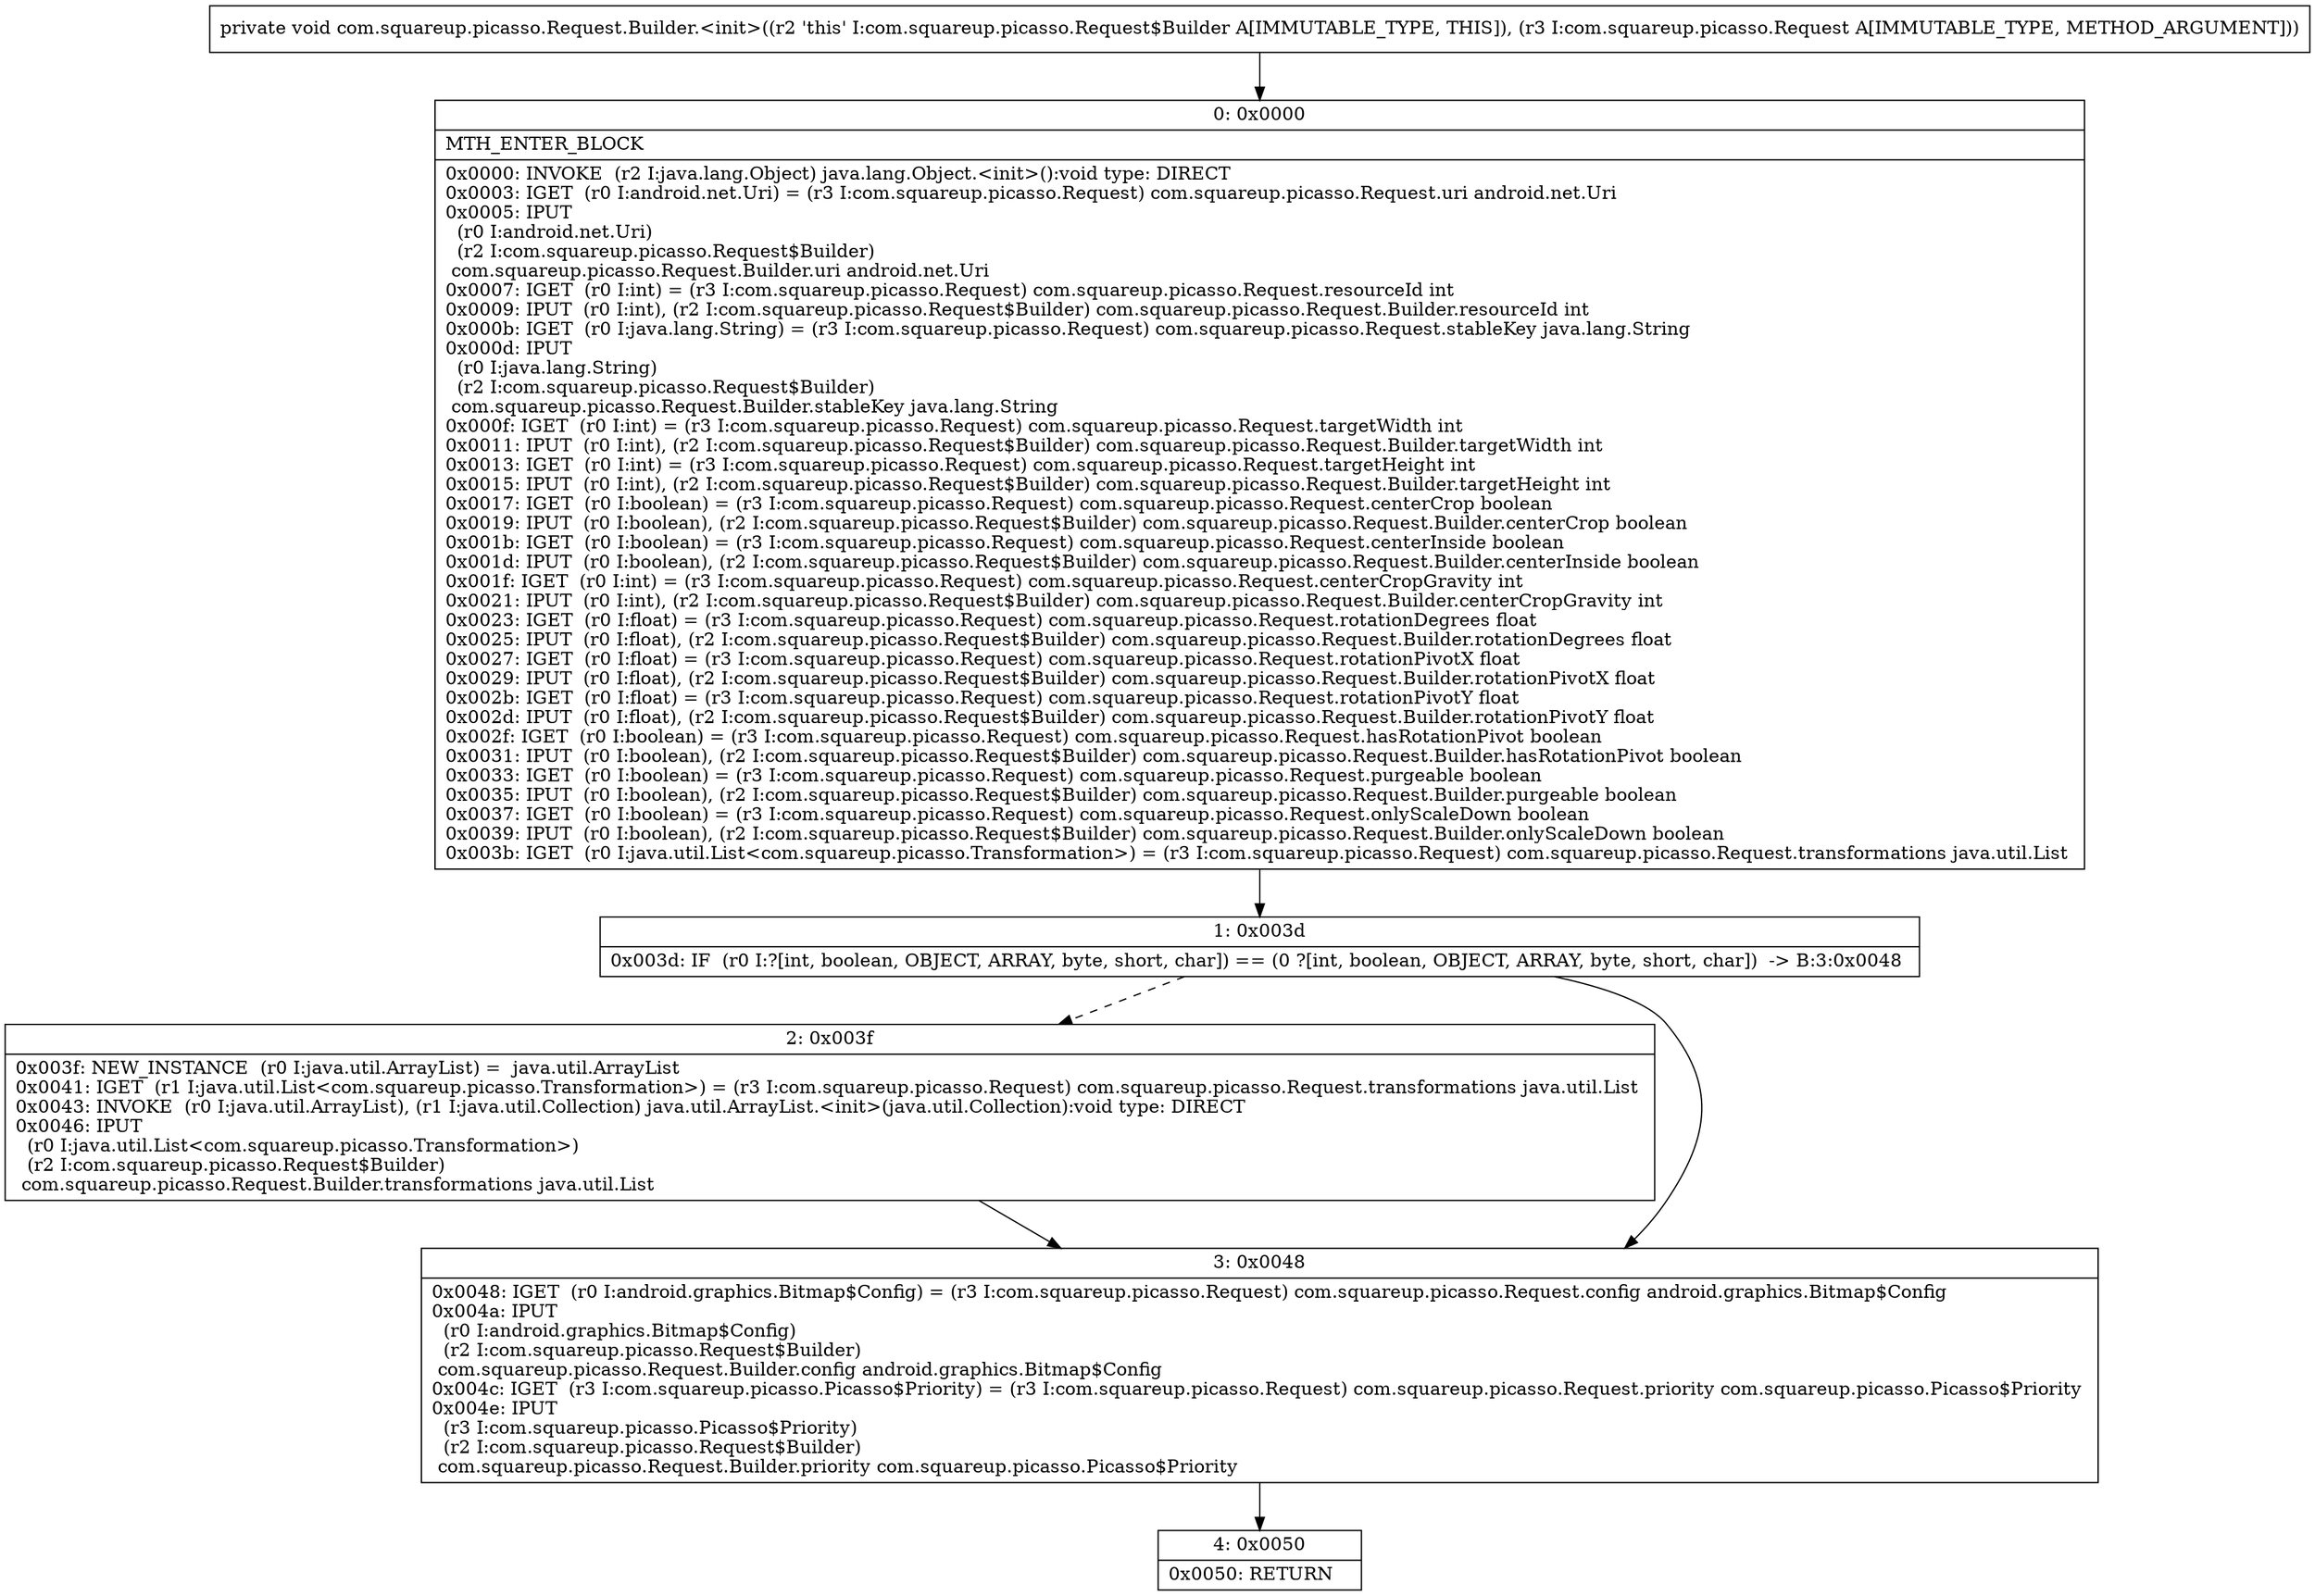 digraph "CFG forcom.squareup.picasso.Request.Builder.\<init\>(Lcom\/squareup\/picasso\/Request;)V" {
Node_0 [shape=record,label="{0\:\ 0x0000|MTH_ENTER_BLOCK\l|0x0000: INVOKE  (r2 I:java.lang.Object) java.lang.Object.\<init\>():void type: DIRECT \l0x0003: IGET  (r0 I:android.net.Uri) = (r3 I:com.squareup.picasso.Request) com.squareup.picasso.Request.uri android.net.Uri \l0x0005: IPUT  \l  (r0 I:android.net.Uri)\l  (r2 I:com.squareup.picasso.Request$Builder)\l com.squareup.picasso.Request.Builder.uri android.net.Uri \l0x0007: IGET  (r0 I:int) = (r3 I:com.squareup.picasso.Request) com.squareup.picasso.Request.resourceId int \l0x0009: IPUT  (r0 I:int), (r2 I:com.squareup.picasso.Request$Builder) com.squareup.picasso.Request.Builder.resourceId int \l0x000b: IGET  (r0 I:java.lang.String) = (r3 I:com.squareup.picasso.Request) com.squareup.picasso.Request.stableKey java.lang.String \l0x000d: IPUT  \l  (r0 I:java.lang.String)\l  (r2 I:com.squareup.picasso.Request$Builder)\l com.squareup.picasso.Request.Builder.stableKey java.lang.String \l0x000f: IGET  (r0 I:int) = (r3 I:com.squareup.picasso.Request) com.squareup.picasso.Request.targetWidth int \l0x0011: IPUT  (r0 I:int), (r2 I:com.squareup.picasso.Request$Builder) com.squareup.picasso.Request.Builder.targetWidth int \l0x0013: IGET  (r0 I:int) = (r3 I:com.squareup.picasso.Request) com.squareup.picasso.Request.targetHeight int \l0x0015: IPUT  (r0 I:int), (r2 I:com.squareup.picasso.Request$Builder) com.squareup.picasso.Request.Builder.targetHeight int \l0x0017: IGET  (r0 I:boolean) = (r3 I:com.squareup.picasso.Request) com.squareup.picasso.Request.centerCrop boolean \l0x0019: IPUT  (r0 I:boolean), (r2 I:com.squareup.picasso.Request$Builder) com.squareup.picasso.Request.Builder.centerCrop boolean \l0x001b: IGET  (r0 I:boolean) = (r3 I:com.squareup.picasso.Request) com.squareup.picasso.Request.centerInside boolean \l0x001d: IPUT  (r0 I:boolean), (r2 I:com.squareup.picasso.Request$Builder) com.squareup.picasso.Request.Builder.centerInside boolean \l0x001f: IGET  (r0 I:int) = (r3 I:com.squareup.picasso.Request) com.squareup.picasso.Request.centerCropGravity int \l0x0021: IPUT  (r0 I:int), (r2 I:com.squareup.picasso.Request$Builder) com.squareup.picasso.Request.Builder.centerCropGravity int \l0x0023: IGET  (r0 I:float) = (r3 I:com.squareup.picasso.Request) com.squareup.picasso.Request.rotationDegrees float \l0x0025: IPUT  (r0 I:float), (r2 I:com.squareup.picasso.Request$Builder) com.squareup.picasso.Request.Builder.rotationDegrees float \l0x0027: IGET  (r0 I:float) = (r3 I:com.squareup.picasso.Request) com.squareup.picasso.Request.rotationPivotX float \l0x0029: IPUT  (r0 I:float), (r2 I:com.squareup.picasso.Request$Builder) com.squareup.picasso.Request.Builder.rotationPivotX float \l0x002b: IGET  (r0 I:float) = (r3 I:com.squareup.picasso.Request) com.squareup.picasso.Request.rotationPivotY float \l0x002d: IPUT  (r0 I:float), (r2 I:com.squareup.picasso.Request$Builder) com.squareup.picasso.Request.Builder.rotationPivotY float \l0x002f: IGET  (r0 I:boolean) = (r3 I:com.squareup.picasso.Request) com.squareup.picasso.Request.hasRotationPivot boolean \l0x0031: IPUT  (r0 I:boolean), (r2 I:com.squareup.picasso.Request$Builder) com.squareup.picasso.Request.Builder.hasRotationPivot boolean \l0x0033: IGET  (r0 I:boolean) = (r3 I:com.squareup.picasso.Request) com.squareup.picasso.Request.purgeable boolean \l0x0035: IPUT  (r0 I:boolean), (r2 I:com.squareup.picasso.Request$Builder) com.squareup.picasso.Request.Builder.purgeable boolean \l0x0037: IGET  (r0 I:boolean) = (r3 I:com.squareup.picasso.Request) com.squareup.picasso.Request.onlyScaleDown boolean \l0x0039: IPUT  (r0 I:boolean), (r2 I:com.squareup.picasso.Request$Builder) com.squareup.picasso.Request.Builder.onlyScaleDown boolean \l0x003b: IGET  (r0 I:java.util.List\<com.squareup.picasso.Transformation\>) = (r3 I:com.squareup.picasso.Request) com.squareup.picasso.Request.transformations java.util.List \l}"];
Node_1 [shape=record,label="{1\:\ 0x003d|0x003d: IF  (r0 I:?[int, boolean, OBJECT, ARRAY, byte, short, char]) == (0 ?[int, boolean, OBJECT, ARRAY, byte, short, char])  \-\> B:3:0x0048 \l}"];
Node_2 [shape=record,label="{2\:\ 0x003f|0x003f: NEW_INSTANCE  (r0 I:java.util.ArrayList) =  java.util.ArrayList \l0x0041: IGET  (r1 I:java.util.List\<com.squareup.picasso.Transformation\>) = (r3 I:com.squareup.picasso.Request) com.squareup.picasso.Request.transformations java.util.List \l0x0043: INVOKE  (r0 I:java.util.ArrayList), (r1 I:java.util.Collection) java.util.ArrayList.\<init\>(java.util.Collection):void type: DIRECT \l0x0046: IPUT  \l  (r0 I:java.util.List\<com.squareup.picasso.Transformation\>)\l  (r2 I:com.squareup.picasso.Request$Builder)\l com.squareup.picasso.Request.Builder.transformations java.util.List \l}"];
Node_3 [shape=record,label="{3\:\ 0x0048|0x0048: IGET  (r0 I:android.graphics.Bitmap$Config) = (r3 I:com.squareup.picasso.Request) com.squareup.picasso.Request.config android.graphics.Bitmap$Config \l0x004a: IPUT  \l  (r0 I:android.graphics.Bitmap$Config)\l  (r2 I:com.squareup.picasso.Request$Builder)\l com.squareup.picasso.Request.Builder.config android.graphics.Bitmap$Config \l0x004c: IGET  (r3 I:com.squareup.picasso.Picasso$Priority) = (r3 I:com.squareup.picasso.Request) com.squareup.picasso.Request.priority com.squareup.picasso.Picasso$Priority \l0x004e: IPUT  \l  (r3 I:com.squareup.picasso.Picasso$Priority)\l  (r2 I:com.squareup.picasso.Request$Builder)\l com.squareup.picasso.Request.Builder.priority com.squareup.picasso.Picasso$Priority \l}"];
Node_4 [shape=record,label="{4\:\ 0x0050|0x0050: RETURN   \l}"];
MethodNode[shape=record,label="{private void com.squareup.picasso.Request.Builder.\<init\>((r2 'this' I:com.squareup.picasso.Request$Builder A[IMMUTABLE_TYPE, THIS]), (r3 I:com.squareup.picasso.Request A[IMMUTABLE_TYPE, METHOD_ARGUMENT])) }"];
MethodNode -> Node_0;
Node_0 -> Node_1;
Node_1 -> Node_2[style=dashed];
Node_1 -> Node_3;
Node_2 -> Node_3;
Node_3 -> Node_4;
}

